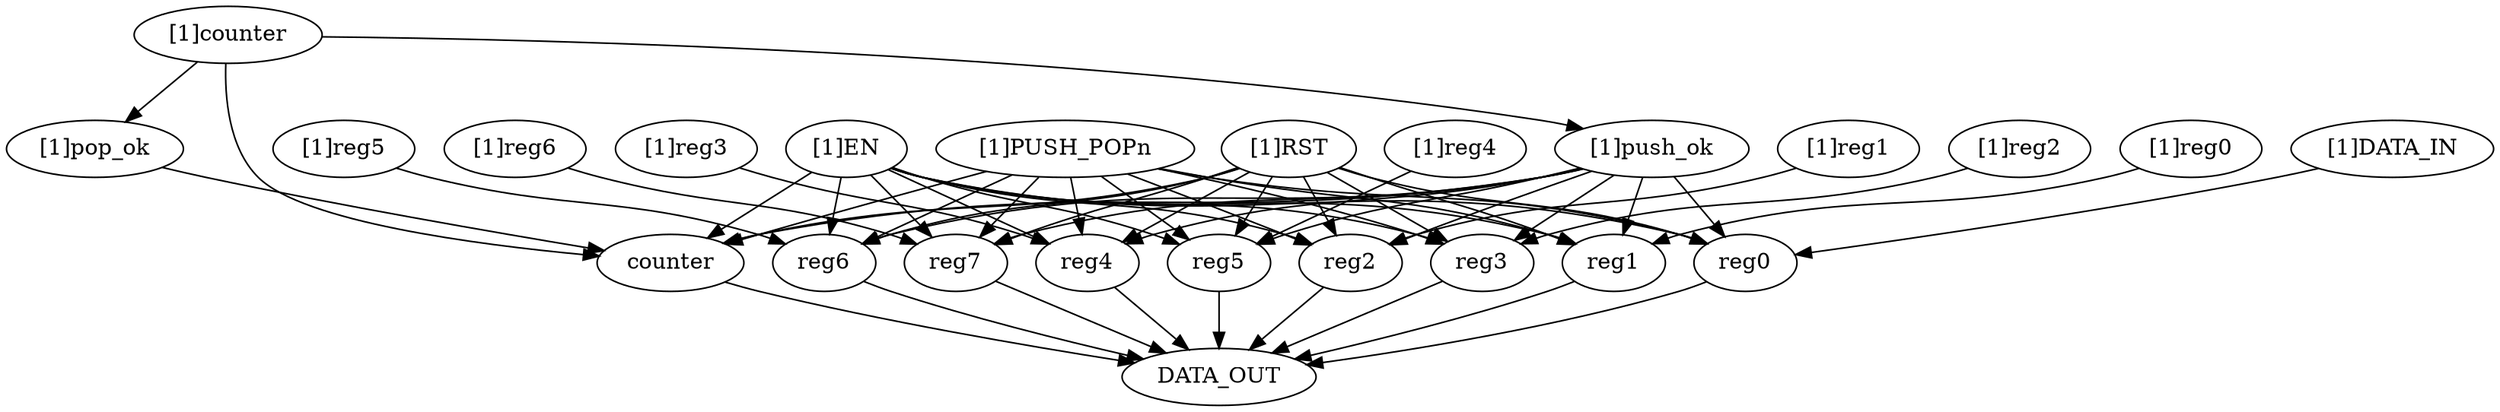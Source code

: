 strict digraph "" {
	"[1]pop_ok"	 [complexity=4,
		importance=1.75279999483,
		rank=0.438199998707];
	counter	 [complexity=1,
		importance=1.71585140872,
		rank=1.71585140872];
	"[1]pop_ok" -> counter;
	reg6	 [complexity=2,
		importance=0.237227735572,
		rank=0.118613867786];
	DATA_OUT	 [complexity=0,
		importance=0.182447875233,
		rank=0.0];
	reg6 -> DATA_OUT;
	reg7	 [complexity=2,
		importance=0.237228203457,
		rank=0.118614101729];
	reg7 -> DATA_OUT;
	reg4	 [complexity=2,
		importance=0.237241181047,
		rank=0.118620590524];
	reg4 -> DATA_OUT;
	reg5	 [complexity=2,
		importance=0.237230842879,
		rank=0.11861542144];
	reg5 -> DATA_OUT;
	reg2	 [complexity=2,
		importance=0.237443892831,
		rank=0.118721946415];
	reg2 -> DATA_OUT;
	reg3	 [complexity=2,
		importance=0.237281122524,
		rank=0.118640561262];
	reg3 -> DATA_OUT;
	reg0	 [complexity=2,
		importance=0.24068835804,
		rank=0.12034417902];
	reg0 -> DATA_OUT;
	reg1	 [complexity=2,
		importance=0.238092734088,
		rank=0.119046367044];
	reg1 -> DATA_OUT;
	"[1]EN"	 [complexity=5,
		importance=0.272404862261,
		rank=0.0544809724523];
	"[1]EN" -> reg6;
	"[1]EN" -> reg7;
	"[1]EN" -> reg4;
	"[1]EN" -> reg5;
	"[1]EN" -> reg2;
	"[1]EN" -> reg3;
	"[1]EN" -> reg0;
	"[1]EN" -> reg1;
	"[1]EN" -> counter;
	"[1]push_ok"	 [complexity=5,
		importance=0.275041320198,
		rank=0.0550082640396];
	"[1]push_ok" -> reg6;
	"[1]push_ok" -> reg7;
	"[1]push_ok" -> reg4;
	"[1]push_ok" -> reg5;
	"[1]push_ok" -> reg2;
	"[1]push_ok" -> reg3;
	"[1]push_ok" -> reg0;
	"[1]push_ok" -> reg1;
	"[1]push_ok" -> counter;
	"[1]PUSH_POPn"	 [complexity=5,
		importance=0.272404862261,
		rank=0.0544809724523];
	"[1]PUSH_POPn" -> reg6;
	"[1]PUSH_POPn" -> reg7;
	"[1]PUSH_POPn" -> reg4;
	"[1]PUSH_POPn" -> reg5;
	"[1]PUSH_POPn" -> reg2;
	"[1]PUSH_POPn" -> reg3;
	"[1]PUSH_POPn" -> reg0;
	"[1]PUSH_POPn" -> reg1;
	"[1]PUSH_POPn" -> counter;
	"[1]DATA_IN"	 [complexity=4,
		importance=0.275000486214,
		rank=0.0687501215535];
	"[1]DATA_IN" -> reg0;
	"[1]RST"	 [complexity=3,
		importance=0.510497596349,
		rank=0.17016586545];
	"[1]RST" -> reg6;
	"[1]RST" -> reg7;
	"[1]RST" -> reg4;
	"[1]RST" -> reg5;
	"[1]RST" -> reg2;
	"[1]RST" -> reg3;
	"[1]RST" -> reg0;
	"[1]RST" -> reg1;
	"[1]RST" -> counter;
	"[1]counter"	 [complexity=7,
		importance=0.34886185182,
		rank=0.0498374074029];
	"[1]counter" -> "[1]pop_ok";
	"[1]counter" -> "[1]push_ok";
	"[1]counter" -> counter;
	counter -> DATA_OUT;
	"[1]reg4"	 [complexity=4,
		importance=0.292024148693,
		rank=0.0730060371734];
	"[1]reg4" -> reg5;
	"[1]reg5"	 [complexity=4,
		importance=0.292010703218,
		rank=0.0730026758044];
	"[1]reg5" -> reg6;
	"[1]reg6"	 [complexity=4,
		importance=0.292008063796,
		rank=0.073002015949];
	"[1]reg6" -> reg7;
	"[1]reg0"	 [complexity=4,
		importance=0.296333216895,
		rank=0.0740833042237];
	"[1]reg0" -> reg1;
	"[1]reg1"	 [complexity=4,
		importance=0.293088751685,
		rank=0.0732721879214];
	"[1]reg1" -> reg2;
	"[1]reg2"	 [complexity=4,
		importance=0.292277140122,
		rank=0.0730692850304];
	"[1]reg2" -> reg3;
	"[1]reg3"	 [complexity=4,
		importance=0.292074428338,
		rank=0.0730186070846];
	"[1]reg3" -> reg4;
}

